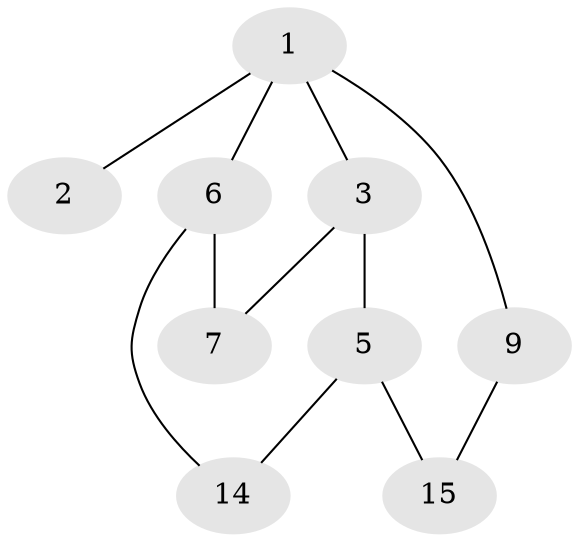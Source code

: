 // Generated by graph-tools (version 1.1) at 2025/46/02/15/25 05:46:28]
// undirected, 9 vertices, 11 edges
graph export_dot {
graph [start="1"]
  node [color=gray90,style=filled];
  1 [super="+13+19+20"];
  2 [super="+8+11"];
  3 [super="+4"];
  5;
  6 [super="+4+12"];
  7 [super="+11+17"];
  9 [super="+10+17"];
  14 [super="+18"];
  15 [super="+16"];
  1 -- 2;
  1 -- 3;
  1 -- 6;
  1 -- 9;
  3 -- 5;
  3 -- 7;
  5 -- 14;
  5 -- 15;
  6 -- 14;
  6 -- 7;
  9 -- 15;
}
